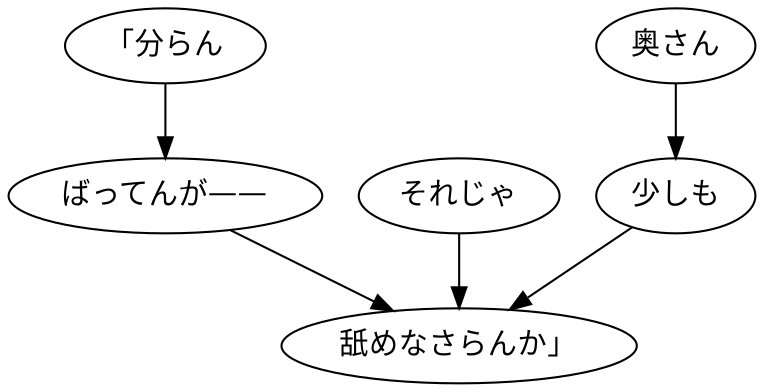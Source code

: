 digraph graph3049 {
	node0 [label="「分らん"];
	node1 [label="ばってんが——"];
	node2 [label="それじゃ"];
	node3 [label="奥さん"];
	node4 [label="少しも"];
	node5 [label="舐めなさらんか」"];
	node0 -> node1;
	node1 -> node5;
	node2 -> node5;
	node3 -> node4;
	node4 -> node5;
}
